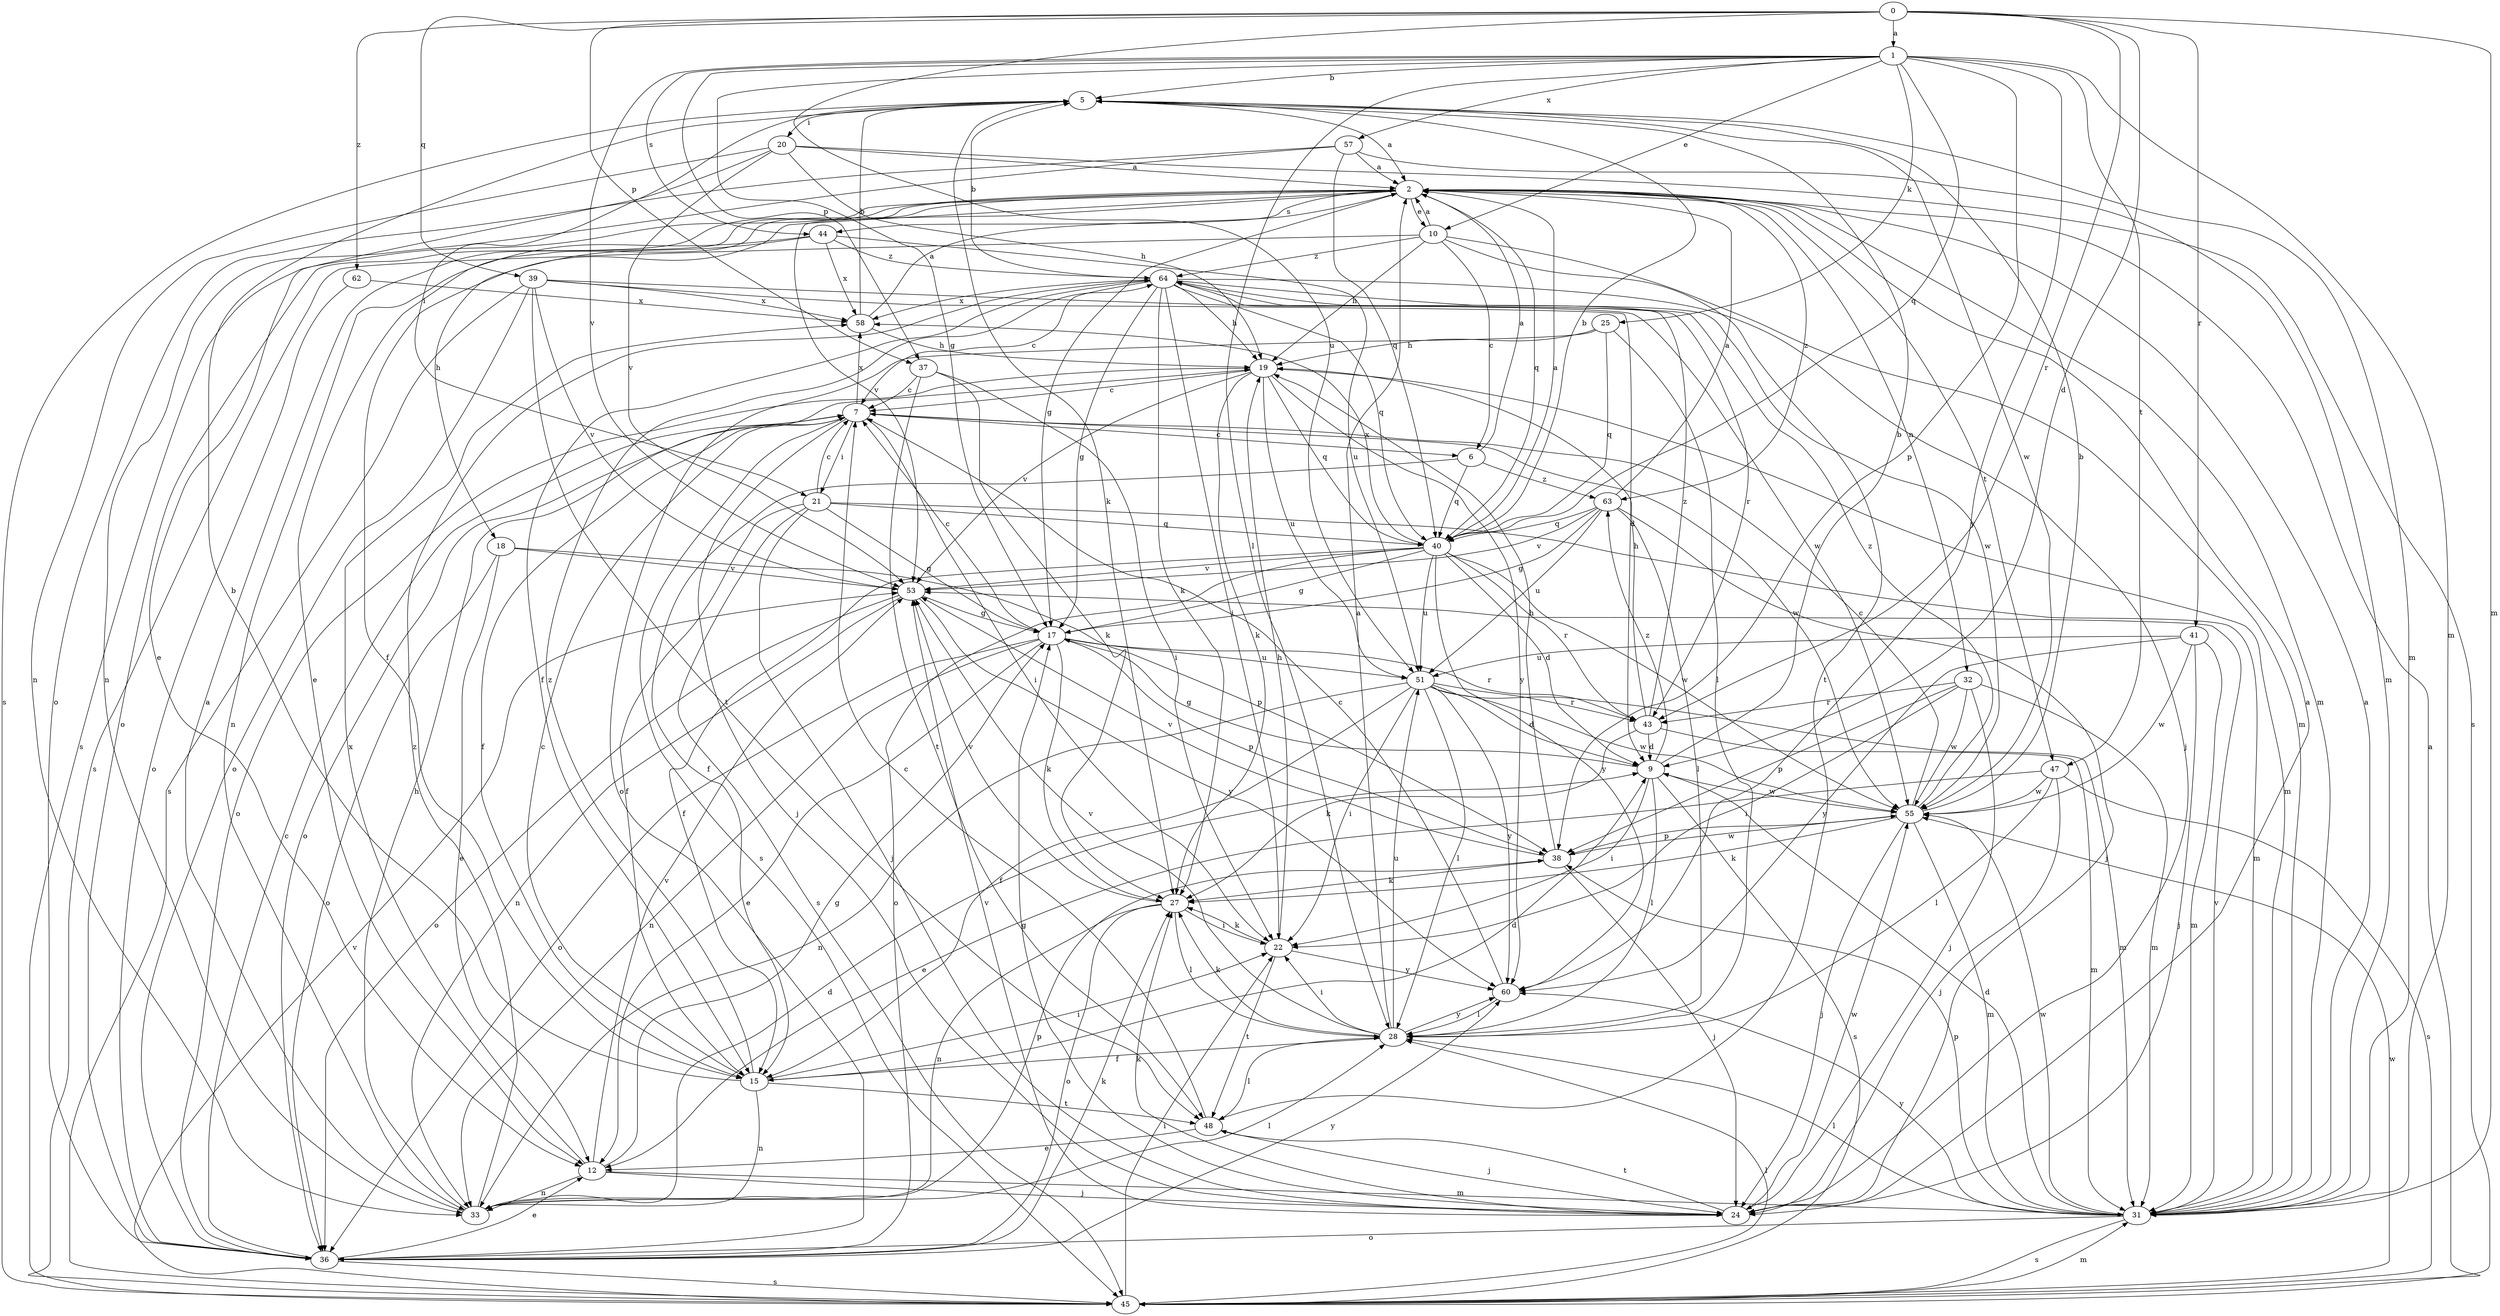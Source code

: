 strict digraph  {
0;
1;
2;
5;
6;
7;
9;
10;
12;
15;
17;
18;
19;
20;
21;
22;
24;
25;
27;
28;
31;
32;
33;
36;
37;
38;
39;
40;
41;
43;
44;
45;
47;
48;
51;
53;
55;
57;
58;
60;
62;
63;
64;
0 -> 1  [label=a];
0 -> 9  [label=d];
0 -> 31  [label=m];
0 -> 37  [label=p];
0 -> 39  [label=q];
0 -> 41  [label=r];
0 -> 43  [label=r];
0 -> 51  [label=u];
0 -> 62  [label=z];
1 -> 5  [label=b];
1 -> 10  [label=e];
1 -> 17  [label=g];
1 -> 25  [label=k];
1 -> 28  [label=l];
1 -> 31  [label=m];
1 -> 37  [label=p];
1 -> 38  [label=p];
1 -> 40  [label=q];
1 -> 44  [label=s];
1 -> 47  [label=t];
1 -> 53  [label=v];
1 -> 57  [label=x];
1 -> 60  [label=y];
2 -> 10  [label=e];
2 -> 12  [label=e];
2 -> 17  [label=g];
2 -> 18  [label=h];
2 -> 31  [label=m];
2 -> 32  [label=n];
2 -> 36  [label=o];
2 -> 40  [label=q];
2 -> 44  [label=s];
2 -> 45  [label=s];
2 -> 47  [label=t];
2 -> 53  [label=v];
2 -> 63  [label=z];
5 -> 2  [label=a];
5 -> 20  [label=i];
5 -> 21  [label=i];
5 -> 27  [label=k];
5 -> 31  [label=m];
5 -> 45  [label=s];
5 -> 55  [label=w];
6 -> 2  [label=a];
6 -> 15  [label=f];
6 -> 40  [label=q];
6 -> 63  [label=z];
7 -> 6  [label=c];
7 -> 15  [label=f];
7 -> 21  [label=i];
7 -> 22  [label=i];
7 -> 24  [label=j];
7 -> 36  [label=o];
7 -> 45  [label=s];
7 -> 55  [label=w];
7 -> 58  [label=x];
9 -> 5  [label=b];
9 -> 17  [label=g];
9 -> 22  [label=i];
9 -> 28  [label=l];
9 -> 45  [label=s];
9 -> 55  [label=w];
9 -> 63  [label=z];
10 -> 2  [label=a];
10 -> 6  [label=c];
10 -> 19  [label=h];
10 -> 31  [label=m];
10 -> 45  [label=s];
10 -> 48  [label=t];
10 -> 64  [label=z];
12 -> 17  [label=g];
12 -> 24  [label=j];
12 -> 31  [label=m];
12 -> 33  [label=n];
12 -> 53  [label=v];
12 -> 58  [label=x];
15 -> 5  [label=b];
15 -> 7  [label=c];
15 -> 9  [label=d];
15 -> 22  [label=i];
15 -> 33  [label=n];
15 -> 48  [label=t];
15 -> 64  [label=z];
17 -> 7  [label=c];
17 -> 12  [label=e];
17 -> 27  [label=k];
17 -> 33  [label=n];
17 -> 36  [label=o];
17 -> 38  [label=p];
17 -> 43  [label=r];
17 -> 51  [label=u];
18 -> 12  [label=e];
18 -> 36  [label=o];
18 -> 38  [label=p];
18 -> 53  [label=v];
19 -> 7  [label=c];
19 -> 27  [label=k];
19 -> 31  [label=m];
19 -> 36  [label=o];
19 -> 40  [label=q];
19 -> 51  [label=u];
19 -> 53  [label=v];
19 -> 60  [label=y];
20 -> 2  [label=a];
20 -> 12  [label=e];
20 -> 19  [label=h];
20 -> 33  [label=n];
20 -> 45  [label=s];
20 -> 53  [label=v];
21 -> 7  [label=c];
21 -> 15  [label=f];
21 -> 17  [label=g];
21 -> 24  [label=j];
21 -> 31  [label=m];
21 -> 40  [label=q];
21 -> 45  [label=s];
22 -> 19  [label=h];
22 -> 27  [label=k];
22 -> 48  [label=t];
22 -> 60  [label=y];
24 -> 2  [label=a];
24 -> 17  [label=g];
24 -> 27  [label=k];
24 -> 48  [label=t];
24 -> 53  [label=v];
24 -> 55  [label=w];
25 -> 19  [label=h];
25 -> 28  [label=l];
25 -> 36  [label=o];
25 -> 40  [label=q];
27 -> 22  [label=i];
27 -> 28  [label=l];
27 -> 33  [label=n];
27 -> 36  [label=o];
27 -> 53  [label=v];
28 -> 2  [label=a];
28 -> 15  [label=f];
28 -> 22  [label=i];
28 -> 27  [label=k];
28 -> 51  [label=u];
28 -> 53  [label=v];
28 -> 60  [label=y];
31 -> 2  [label=a];
31 -> 9  [label=d];
31 -> 28  [label=l];
31 -> 36  [label=o];
31 -> 38  [label=p];
31 -> 45  [label=s];
31 -> 53  [label=v];
31 -> 55  [label=w];
31 -> 60  [label=y];
32 -> 22  [label=i];
32 -> 24  [label=j];
32 -> 31  [label=m];
32 -> 38  [label=p];
32 -> 43  [label=r];
32 -> 55  [label=w];
33 -> 2  [label=a];
33 -> 9  [label=d];
33 -> 19  [label=h];
33 -> 28  [label=l];
33 -> 38  [label=p];
33 -> 64  [label=z];
36 -> 7  [label=c];
36 -> 12  [label=e];
36 -> 27  [label=k];
36 -> 45  [label=s];
36 -> 60  [label=y];
37 -> 7  [label=c];
37 -> 22  [label=i];
37 -> 27  [label=k];
37 -> 48  [label=t];
38 -> 19  [label=h];
38 -> 24  [label=j];
38 -> 27  [label=k];
38 -> 53  [label=v];
38 -> 55  [label=w];
39 -> 9  [label=d];
39 -> 36  [label=o];
39 -> 45  [label=s];
39 -> 48  [label=t];
39 -> 53  [label=v];
39 -> 55  [label=w];
39 -> 58  [label=x];
40 -> 2  [label=a];
40 -> 5  [label=b];
40 -> 9  [label=d];
40 -> 15  [label=f];
40 -> 17  [label=g];
40 -> 36  [label=o];
40 -> 43  [label=r];
40 -> 51  [label=u];
40 -> 53  [label=v];
40 -> 55  [label=w];
40 -> 58  [label=x];
40 -> 60  [label=y];
41 -> 24  [label=j];
41 -> 31  [label=m];
41 -> 51  [label=u];
41 -> 55  [label=w];
41 -> 60  [label=y];
43 -> 9  [label=d];
43 -> 19  [label=h];
43 -> 27  [label=k];
43 -> 31  [label=m];
43 -> 64  [label=z];
44 -> 15  [label=f];
44 -> 33  [label=n];
44 -> 51  [label=u];
44 -> 58  [label=x];
44 -> 64  [label=z];
45 -> 2  [label=a];
45 -> 22  [label=i];
45 -> 28  [label=l];
45 -> 31  [label=m];
45 -> 53  [label=v];
45 -> 55  [label=w];
47 -> 12  [label=e];
47 -> 24  [label=j];
47 -> 28  [label=l];
47 -> 45  [label=s];
47 -> 55  [label=w];
48 -> 7  [label=c];
48 -> 12  [label=e];
48 -> 24  [label=j];
48 -> 28  [label=l];
51 -> 9  [label=d];
51 -> 15  [label=f];
51 -> 22  [label=i];
51 -> 28  [label=l];
51 -> 31  [label=m];
51 -> 33  [label=n];
51 -> 43  [label=r];
51 -> 55  [label=w];
51 -> 60  [label=y];
53 -> 17  [label=g];
53 -> 33  [label=n];
53 -> 36  [label=o];
53 -> 60  [label=y];
55 -> 5  [label=b];
55 -> 7  [label=c];
55 -> 24  [label=j];
55 -> 27  [label=k];
55 -> 31  [label=m];
55 -> 38  [label=p];
55 -> 64  [label=z];
57 -> 2  [label=a];
57 -> 31  [label=m];
57 -> 33  [label=n];
57 -> 36  [label=o];
57 -> 40  [label=q];
58 -> 2  [label=a];
58 -> 5  [label=b];
58 -> 19  [label=h];
60 -> 7  [label=c];
60 -> 28  [label=l];
62 -> 36  [label=o];
62 -> 58  [label=x];
63 -> 2  [label=a];
63 -> 17  [label=g];
63 -> 24  [label=j];
63 -> 28  [label=l];
63 -> 40  [label=q];
63 -> 51  [label=u];
63 -> 53  [label=v];
64 -> 5  [label=b];
64 -> 7  [label=c];
64 -> 15  [label=f];
64 -> 17  [label=g];
64 -> 19  [label=h];
64 -> 22  [label=i];
64 -> 24  [label=j];
64 -> 27  [label=k];
64 -> 40  [label=q];
64 -> 43  [label=r];
64 -> 55  [label=w];
64 -> 58  [label=x];
}

